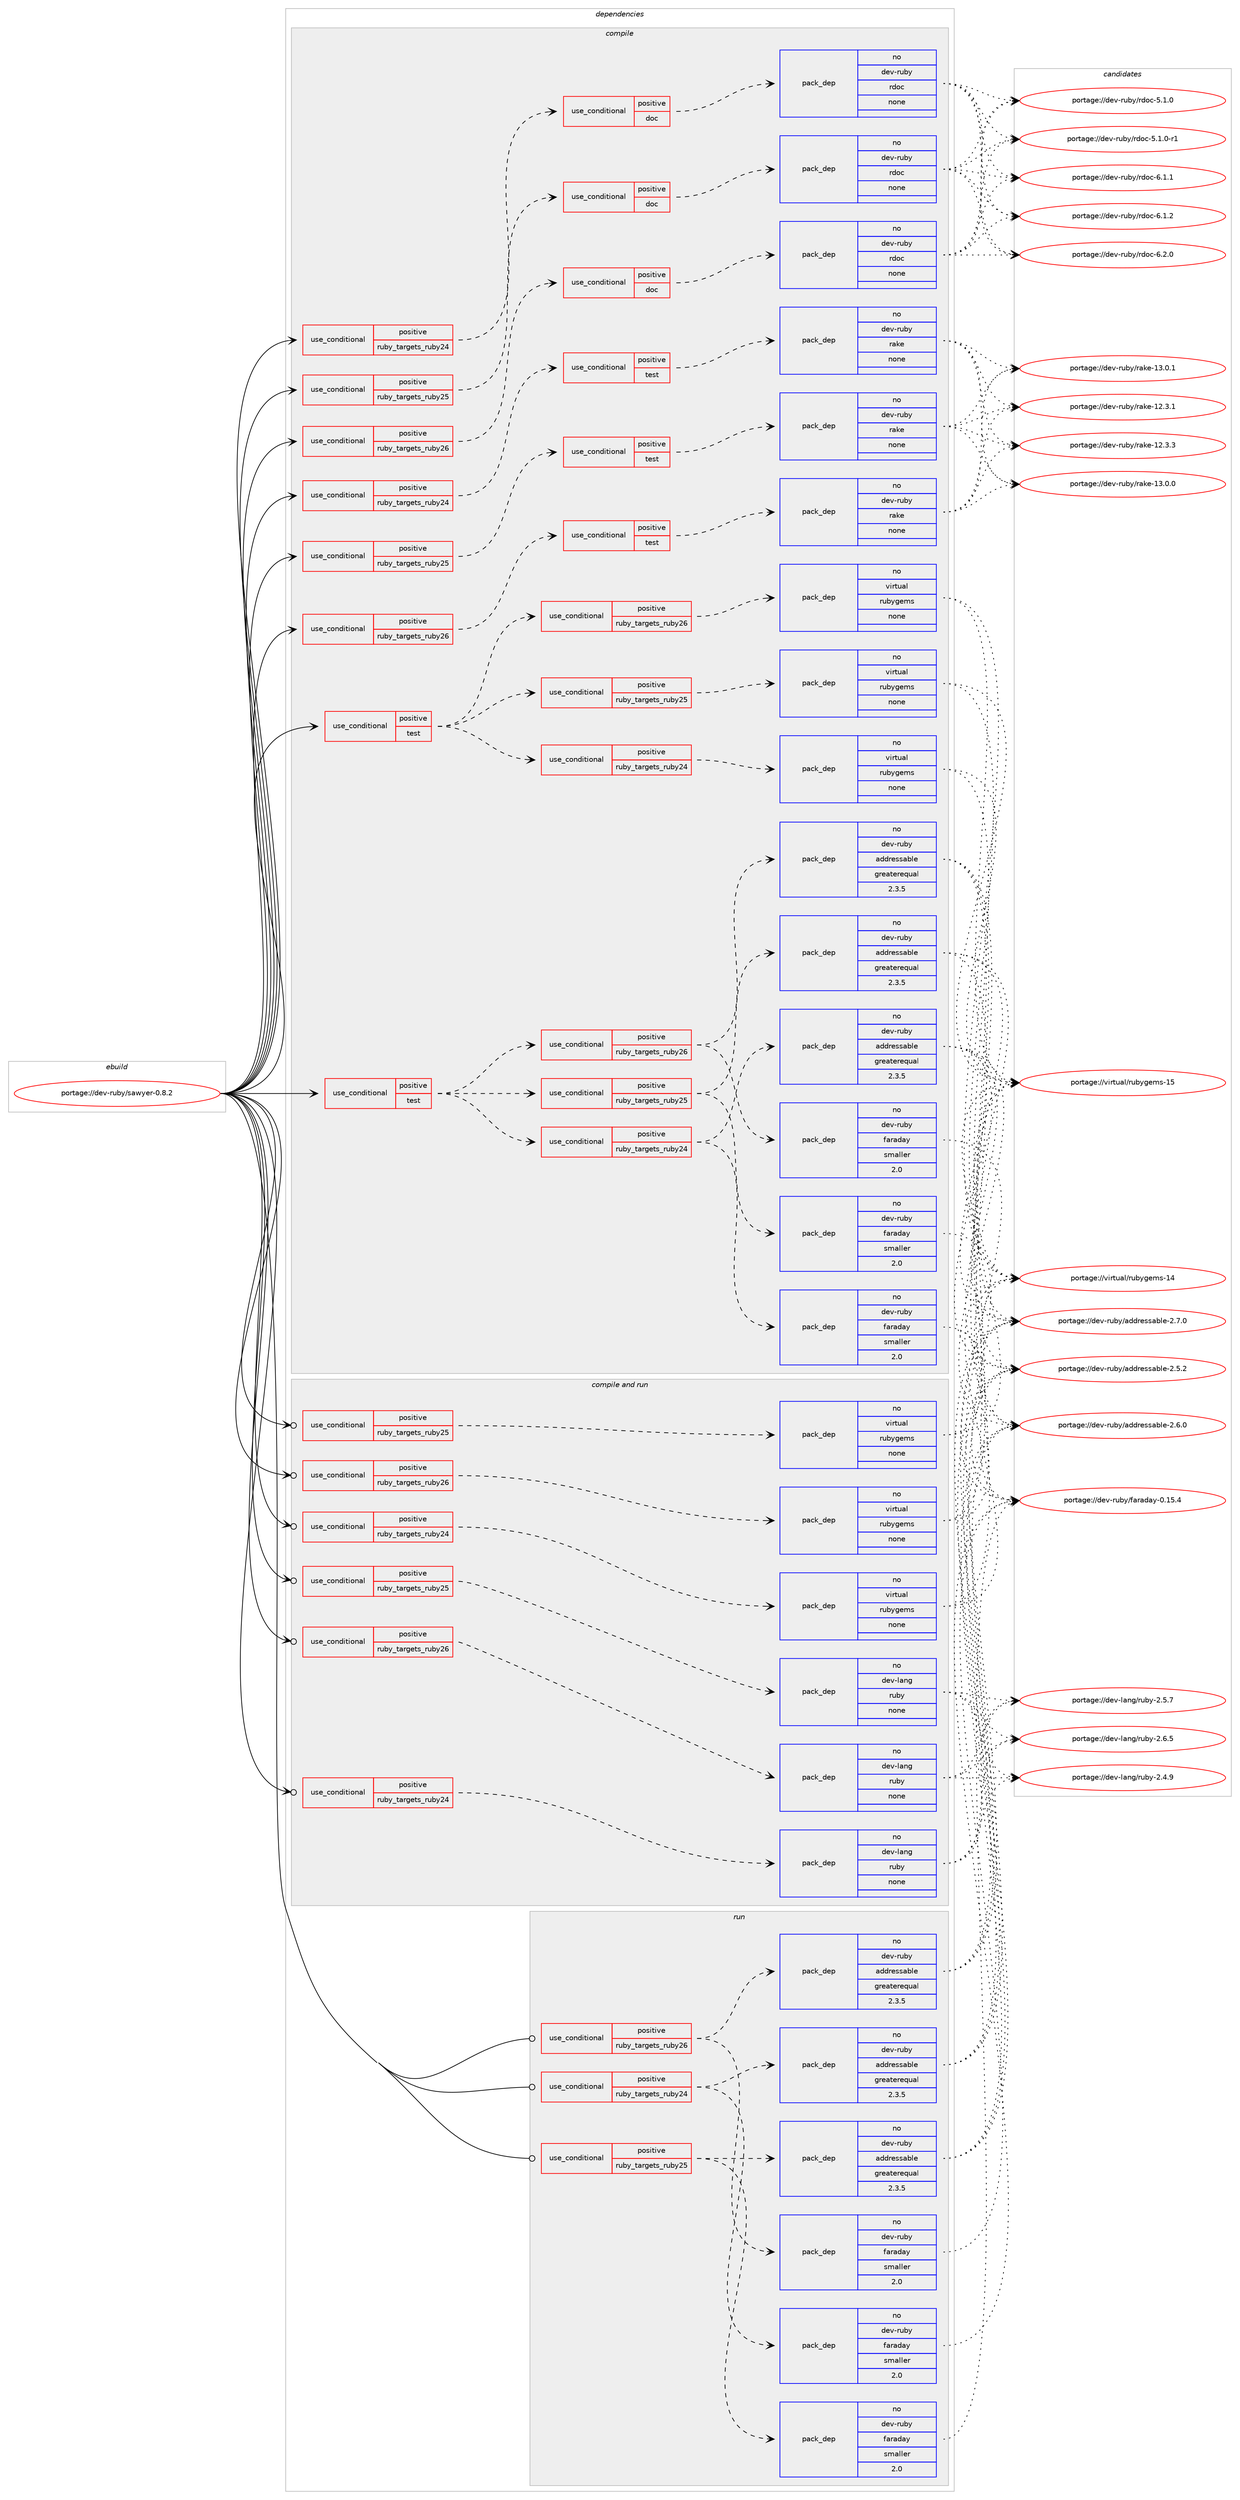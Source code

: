 digraph prolog {

# *************
# Graph options
# *************

newrank=true;
concentrate=true;
compound=true;
graph [rankdir=LR,fontname=Helvetica,fontsize=10,ranksep=1.5];#, ranksep=2.5, nodesep=0.2];
edge  [arrowhead=vee];
node  [fontname=Helvetica,fontsize=10];

# **********
# The ebuild
# **********

subgraph cluster_leftcol {
color=gray;
rank=same;
label=<<i>ebuild</i>>;
id [label="portage://dev-ruby/sawyer-0.8.2", color=red, width=4, href="../dev-ruby/sawyer-0.8.2.svg"];
}

# ****************
# The dependencies
# ****************

subgraph cluster_midcol {
color=gray;
label=<<i>dependencies</i>>;
subgraph cluster_compile {
fillcolor="#eeeeee";
style=filled;
label=<<i>compile</i>>;
subgraph cond65822 {
dependency248694 [label=<<TABLE BORDER="0" CELLBORDER="1" CELLSPACING="0" CELLPADDING="4"><TR><TD ROWSPAN="3" CELLPADDING="10">use_conditional</TD></TR><TR><TD>positive</TD></TR><TR><TD>ruby_targets_ruby24</TD></TR></TABLE>>, shape=none, color=red];
subgraph cond65823 {
dependency248695 [label=<<TABLE BORDER="0" CELLBORDER="1" CELLSPACING="0" CELLPADDING="4"><TR><TD ROWSPAN="3" CELLPADDING="10">use_conditional</TD></TR><TR><TD>positive</TD></TR><TR><TD>doc</TD></TR></TABLE>>, shape=none, color=red];
subgraph pack179327 {
dependency248696 [label=<<TABLE BORDER="0" CELLBORDER="1" CELLSPACING="0" CELLPADDING="4" WIDTH="220"><TR><TD ROWSPAN="6" CELLPADDING="30">pack_dep</TD></TR><TR><TD WIDTH="110">no</TD></TR><TR><TD>dev-ruby</TD></TR><TR><TD>rdoc</TD></TR><TR><TD>none</TD></TR><TR><TD></TD></TR></TABLE>>, shape=none, color=blue];
}
dependency248695:e -> dependency248696:w [weight=20,style="dashed",arrowhead="vee"];
}
dependency248694:e -> dependency248695:w [weight=20,style="dashed",arrowhead="vee"];
}
id:e -> dependency248694:w [weight=20,style="solid",arrowhead="vee"];
subgraph cond65824 {
dependency248697 [label=<<TABLE BORDER="0" CELLBORDER="1" CELLSPACING="0" CELLPADDING="4"><TR><TD ROWSPAN="3" CELLPADDING="10">use_conditional</TD></TR><TR><TD>positive</TD></TR><TR><TD>ruby_targets_ruby24</TD></TR></TABLE>>, shape=none, color=red];
subgraph cond65825 {
dependency248698 [label=<<TABLE BORDER="0" CELLBORDER="1" CELLSPACING="0" CELLPADDING="4"><TR><TD ROWSPAN="3" CELLPADDING="10">use_conditional</TD></TR><TR><TD>positive</TD></TR><TR><TD>test</TD></TR></TABLE>>, shape=none, color=red];
subgraph pack179328 {
dependency248699 [label=<<TABLE BORDER="0" CELLBORDER="1" CELLSPACING="0" CELLPADDING="4" WIDTH="220"><TR><TD ROWSPAN="6" CELLPADDING="30">pack_dep</TD></TR><TR><TD WIDTH="110">no</TD></TR><TR><TD>dev-ruby</TD></TR><TR><TD>rake</TD></TR><TR><TD>none</TD></TR><TR><TD></TD></TR></TABLE>>, shape=none, color=blue];
}
dependency248698:e -> dependency248699:w [weight=20,style="dashed",arrowhead="vee"];
}
dependency248697:e -> dependency248698:w [weight=20,style="dashed",arrowhead="vee"];
}
id:e -> dependency248697:w [weight=20,style="solid",arrowhead="vee"];
subgraph cond65826 {
dependency248700 [label=<<TABLE BORDER="0" CELLBORDER="1" CELLSPACING="0" CELLPADDING="4"><TR><TD ROWSPAN="3" CELLPADDING="10">use_conditional</TD></TR><TR><TD>positive</TD></TR><TR><TD>ruby_targets_ruby25</TD></TR></TABLE>>, shape=none, color=red];
subgraph cond65827 {
dependency248701 [label=<<TABLE BORDER="0" CELLBORDER="1" CELLSPACING="0" CELLPADDING="4"><TR><TD ROWSPAN="3" CELLPADDING="10">use_conditional</TD></TR><TR><TD>positive</TD></TR><TR><TD>doc</TD></TR></TABLE>>, shape=none, color=red];
subgraph pack179329 {
dependency248702 [label=<<TABLE BORDER="0" CELLBORDER="1" CELLSPACING="0" CELLPADDING="4" WIDTH="220"><TR><TD ROWSPAN="6" CELLPADDING="30">pack_dep</TD></TR><TR><TD WIDTH="110">no</TD></TR><TR><TD>dev-ruby</TD></TR><TR><TD>rdoc</TD></TR><TR><TD>none</TD></TR><TR><TD></TD></TR></TABLE>>, shape=none, color=blue];
}
dependency248701:e -> dependency248702:w [weight=20,style="dashed",arrowhead="vee"];
}
dependency248700:e -> dependency248701:w [weight=20,style="dashed",arrowhead="vee"];
}
id:e -> dependency248700:w [weight=20,style="solid",arrowhead="vee"];
subgraph cond65828 {
dependency248703 [label=<<TABLE BORDER="0" CELLBORDER="1" CELLSPACING="0" CELLPADDING="4"><TR><TD ROWSPAN="3" CELLPADDING="10">use_conditional</TD></TR><TR><TD>positive</TD></TR><TR><TD>ruby_targets_ruby25</TD></TR></TABLE>>, shape=none, color=red];
subgraph cond65829 {
dependency248704 [label=<<TABLE BORDER="0" CELLBORDER="1" CELLSPACING="0" CELLPADDING="4"><TR><TD ROWSPAN="3" CELLPADDING="10">use_conditional</TD></TR><TR><TD>positive</TD></TR><TR><TD>test</TD></TR></TABLE>>, shape=none, color=red];
subgraph pack179330 {
dependency248705 [label=<<TABLE BORDER="0" CELLBORDER="1" CELLSPACING="0" CELLPADDING="4" WIDTH="220"><TR><TD ROWSPAN="6" CELLPADDING="30">pack_dep</TD></TR><TR><TD WIDTH="110">no</TD></TR><TR><TD>dev-ruby</TD></TR><TR><TD>rake</TD></TR><TR><TD>none</TD></TR><TR><TD></TD></TR></TABLE>>, shape=none, color=blue];
}
dependency248704:e -> dependency248705:w [weight=20,style="dashed",arrowhead="vee"];
}
dependency248703:e -> dependency248704:w [weight=20,style="dashed",arrowhead="vee"];
}
id:e -> dependency248703:w [weight=20,style="solid",arrowhead="vee"];
subgraph cond65830 {
dependency248706 [label=<<TABLE BORDER="0" CELLBORDER="1" CELLSPACING="0" CELLPADDING="4"><TR><TD ROWSPAN="3" CELLPADDING="10">use_conditional</TD></TR><TR><TD>positive</TD></TR><TR><TD>ruby_targets_ruby26</TD></TR></TABLE>>, shape=none, color=red];
subgraph cond65831 {
dependency248707 [label=<<TABLE BORDER="0" CELLBORDER="1" CELLSPACING="0" CELLPADDING="4"><TR><TD ROWSPAN="3" CELLPADDING="10">use_conditional</TD></TR><TR><TD>positive</TD></TR><TR><TD>doc</TD></TR></TABLE>>, shape=none, color=red];
subgraph pack179331 {
dependency248708 [label=<<TABLE BORDER="0" CELLBORDER="1" CELLSPACING="0" CELLPADDING="4" WIDTH="220"><TR><TD ROWSPAN="6" CELLPADDING="30">pack_dep</TD></TR><TR><TD WIDTH="110">no</TD></TR><TR><TD>dev-ruby</TD></TR><TR><TD>rdoc</TD></TR><TR><TD>none</TD></TR><TR><TD></TD></TR></TABLE>>, shape=none, color=blue];
}
dependency248707:e -> dependency248708:w [weight=20,style="dashed",arrowhead="vee"];
}
dependency248706:e -> dependency248707:w [weight=20,style="dashed",arrowhead="vee"];
}
id:e -> dependency248706:w [weight=20,style="solid",arrowhead="vee"];
subgraph cond65832 {
dependency248709 [label=<<TABLE BORDER="0" CELLBORDER="1" CELLSPACING="0" CELLPADDING="4"><TR><TD ROWSPAN="3" CELLPADDING="10">use_conditional</TD></TR><TR><TD>positive</TD></TR><TR><TD>ruby_targets_ruby26</TD></TR></TABLE>>, shape=none, color=red];
subgraph cond65833 {
dependency248710 [label=<<TABLE BORDER="0" CELLBORDER="1" CELLSPACING="0" CELLPADDING="4"><TR><TD ROWSPAN="3" CELLPADDING="10">use_conditional</TD></TR><TR><TD>positive</TD></TR><TR><TD>test</TD></TR></TABLE>>, shape=none, color=red];
subgraph pack179332 {
dependency248711 [label=<<TABLE BORDER="0" CELLBORDER="1" CELLSPACING="0" CELLPADDING="4" WIDTH="220"><TR><TD ROWSPAN="6" CELLPADDING="30">pack_dep</TD></TR><TR><TD WIDTH="110">no</TD></TR><TR><TD>dev-ruby</TD></TR><TR><TD>rake</TD></TR><TR><TD>none</TD></TR><TR><TD></TD></TR></TABLE>>, shape=none, color=blue];
}
dependency248710:e -> dependency248711:w [weight=20,style="dashed",arrowhead="vee"];
}
dependency248709:e -> dependency248710:w [weight=20,style="dashed",arrowhead="vee"];
}
id:e -> dependency248709:w [weight=20,style="solid",arrowhead="vee"];
subgraph cond65834 {
dependency248712 [label=<<TABLE BORDER="0" CELLBORDER="1" CELLSPACING="0" CELLPADDING="4"><TR><TD ROWSPAN="3" CELLPADDING="10">use_conditional</TD></TR><TR><TD>positive</TD></TR><TR><TD>test</TD></TR></TABLE>>, shape=none, color=red];
subgraph cond65835 {
dependency248713 [label=<<TABLE BORDER="0" CELLBORDER="1" CELLSPACING="0" CELLPADDING="4"><TR><TD ROWSPAN="3" CELLPADDING="10">use_conditional</TD></TR><TR><TD>positive</TD></TR><TR><TD>ruby_targets_ruby24</TD></TR></TABLE>>, shape=none, color=red];
subgraph pack179333 {
dependency248714 [label=<<TABLE BORDER="0" CELLBORDER="1" CELLSPACING="0" CELLPADDING="4" WIDTH="220"><TR><TD ROWSPAN="6" CELLPADDING="30">pack_dep</TD></TR><TR><TD WIDTH="110">no</TD></TR><TR><TD>dev-ruby</TD></TR><TR><TD>faraday</TD></TR><TR><TD>smaller</TD></TR><TR><TD>2.0</TD></TR></TABLE>>, shape=none, color=blue];
}
dependency248713:e -> dependency248714:w [weight=20,style="dashed",arrowhead="vee"];
subgraph pack179334 {
dependency248715 [label=<<TABLE BORDER="0" CELLBORDER="1" CELLSPACING="0" CELLPADDING="4" WIDTH="220"><TR><TD ROWSPAN="6" CELLPADDING="30">pack_dep</TD></TR><TR><TD WIDTH="110">no</TD></TR><TR><TD>dev-ruby</TD></TR><TR><TD>addressable</TD></TR><TR><TD>greaterequal</TD></TR><TR><TD>2.3.5</TD></TR></TABLE>>, shape=none, color=blue];
}
dependency248713:e -> dependency248715:w [weight=20,style="dashed",arrowhead="vee"];
}
dependency248712:e -> dependency248713:w [weight=20,style="dashed",arrowhead="vee"];
subgraph cond65836 {
dependency248716 [label=<<TABLE BORDER="0" CELLBORDER="1" CELLSPACING="0" CELLPADDING="4"><TR><TD ROWSPAN="3" CELLPADDING="10">use_conditional</TD></TR><TR><TD>positive</TD></TR><TR><TD>ruby_targets_ruby25</TD></TR></TABLE>>, shape=none, color=red];
subgraph pack179335 {
dependency248717 [label=<<TABLE BORDER="0" CELLBORDER="1" CELLSPACING="0" CELLPADDING="4" WIDTH="220"><TR><TD ROWSPAN="6" CELLPADDING="30">pack_dep</TD></TR><TR><TD WIDTH="110">no</TD></TR><TR><TD>dev-ruby</TD></TR><TR><TD>faraday</TD></TR><TR><TD>smaller</TD></TR><TR><TD>2.0</TD></TR></TABLE>>, shape=none, color=blue];
}
dependency248716:e -> dependency248717:w [weight=20,style="dashed",arrowhead="vee"];
subgraph pack179336 {
dependency248718 [label=<<TABLE BORDER="0" CELLBORDER="1" CELLSPACING="0" CELLPADDING="4" WIDTH="220"><TR><TD ROWSPAN="6" CELLPADDING="30">pack_dep</TD></TR><TR><TD WIDTH="110">no</TD></TR><TR><TD>dev-ruby</TD></TR><TR><TD>addressable</TD></TR><TR><TD>greaterequal</TD></TR><TR><TD>2.3.5</TD></TR></TABLE>>, shape=none, color=blue];
}
dependency248716:e -> dependency248718:w [weight=20,style="dashed",arrowhead="vee"];
}
dependency248712:e -> dependency248716:w [weight=20,style="dashed",arrowhead="vee"];
subgraph cond65837 {
dependency248719 [label=<<TABLE BORDER="0" CELLBORDER="1" CELLSPACING="0" CELLPADDING="4"><TR><TD ROWSPAN="3" CELLPADDING="10">use_conditional</TD></TR><TR><TD>positive</TD></TR><TR><TD>ruby_targets_ruby26</TD></TR></TABLE>>, shape=none, color=red];
subgraph pack179337 {
dependency248720 [label=<<TABLE BORDER="0" CELLBORDER="1" CELLSPACING="0" CELLPADDING="4" WIDTH="220"><TR><TD ROWSPAN="6" CELLPADDING="30">pack_dep</TD></TR><TR><TD WIDTH="110">no</TD></TR><TR><TD>dev-ruby</TD></TR><TR><TD>faraday</TD></TR><TR><TD>smaller</TD></TR><TR><TD>2.0</TD></TR></TABLE>>, shape=none, color=blue];
}
dependency248719:e -> dependency248720:w [weight=20,style="dashed",arrowhead="vee"];
subgraph pack179338 {
dependency248721 [label=<<TABLE BORDER="0" CELLBORDER="1" CELLSPACING="0" CELLPADDING="4" WIDTH="220"><TR><TD ROWSPAN="6" CELLPADDING="30">pack_dep</TD></TR><TR><TD WIDTH="110">no</TD></TR><TR><TD>dev-ruby</TD></TR><TR><TD>addressable</TD></TR><TR><TD>greaterequal</TD></TR><TR><TD>2.3.5</TD></TR></TABLE>>, shape=none, color=blue];
}
dependency248719:e -> dependency248721:w [weight=20,style="dashed",arrowhead="vee"];
}
dependency248712:e -> dependency248719:w [weight=20,style="dashed",arrowhead="vee"];
}
id:e -> dependency248712:w [weight=20,style="solid",arrowhead="vee"];
subgraph cond65838 {
dependency248722 [label=<<TABLE BORDER="0" CELLBORDER="1" CELLSPACING="0" CELLPADDING="4"><TR><TD ROWSPAN="3" CELLPADDING="10">use_conditional</TD></TR><TR><TD>positive</TD></TR><TR><TD>test</TD></TR></TABLE>>, shape=none, color=red];
subgraph cond65839 {
dependency248723 [label=<<TABLE BORDER="0" CELLBORDER="1" CELLSPACING="0" CELLPADDING="4"><TR><TD ROWSPAN="3" CELLPADDING="10">use_conditional</TD></TR><TR><TD>positive</TD></TR><TR><TD>ruby_targets_ruby24</TD></TR></TABLE>>, shape=none, color=red];
subgraph pack179339 {
dependency248724 [label=<<TABLE BORDER="0" CELLBORDER="1" CELLSPACING="0" CELLPADDING="4" WIDTH="220"><TR><TD ROWSPAN="6" CELLPADDING="30">pack_dep</TD></TR><TR><TD WIDTH="110">no</TD></TR><TR><TD>virtual</TD></TR><TR><TD>rubygems</TD></TR><TR><TD>none</TD></TR><TR><TD></TD></TR></TABLE>>, shape=none, color=blue];
}
dependency248723:e -> dependency248724:w [weight=20,style="dashed",arrowhead="vee"];
}
dependency248722:e -> dependency248723:w [weight=20,style="dashed",arrowhead="vee"];
subgraph cond65840 {
dependency248725 [label=<<TABLE BORDER="0" CELLBORDER="1" CELLSPACING="0" CELLPADDING="4"><TR><TD ROWSPAN="3" CELLPADDING="10">use_conditional</TD></TR><TR><TD>positive</TD></TR><TR><TD>ruby_targets_ruby25</TD></TR></TABLE>>, shape=none, color=red];
subgraph pack179340 {
dependency248726 [label=<<TABLE BORDER="0" CELLBORDER="1" CELLSPACING="0" CELLPADDING="4" WIDTH="220"><TR><TD ROWSPAN="6" CELLPADDING="30">pack_dep</TD></TR><TR><TD WIDTH="110">no</TD></TR><TR><TD>virtual</TD></TR><TR><TD>rubygems</TD></TR><TR><TD>none</TD></TR><TR><TD></TD></TR></TABLE>>, shape=none, color=blue];
}
dependency248725:e -> dependency248726:w [weight=20,style="dashed",arrowhead="vee"];
}
dependency248722:e -> dependency248725:w [weight=20,style="dashed",arrowhead="vee"];
subgraph cond65841 {
dependency248727 [label=<<TABLE BORDER="0" CELLBORDER="1" CELLSPACING="0" CELLPADDING="4"><TR><TD ROWSPAN="3" CELLPADDING="10">use_conditional</TD></TR><TR><TD>positive</TD></TR><TR><TD>ruby_targets_ruby26</TD></TR></TABLE>>, shape=none, color=red];
subgraph pack179341 {
dependency248728 [label=<<TABLE BORDER="0" CELLBORDER="1" CELLSPACING="0" CELLPADDING="4" WIDTH="220"><TR><TD ROWSPAN="6" CELLPADDING="30">pack_dep</TD></TR><TR><TD WIDTH="110">no</TD></TR><TR><TD>virtual</TD></TR><TR><TD>rubygems</TD></TR><TR><TD>none</TD></TR><TR><TD></TD></TR></TABLE>>, shape=none, color=blue];
}
dependency248727:e -> dependency248728:w [weight=20,style="dashed",arrowhead="vee"];
}
dependency248722:e -> dependency248727:w [weight=20,style="dashed",arrowhead="vee"];
}
id:e -> dependency248722:w [weight=20,style="solid",arrowhead="vee"];
}
subgraph cluster_compileandrun {
fillcolor="#eeeeee";
style=filled;
label=<<i>compile and run</i>>;
subgraph cond65842 {
dependency248729 [label=<<TABLE BORDER="0" CELLBORDER="1" CELLSPACING="0" CELLPADDING="4"><TR><TD ROWSPAN="3" CELLPADDING="10">use_conditional</TD></TR><TR><TD>positive</TD></TR><TR><TD>ruby_targets_ruby24</TD></TR></TABLE>>, shape=none, color=red];
subgraph pack179342 {
dependency248730 [label=<<TABLE BORDER="0" CELLBORDER="1" CELLSPACING="0" CELLPADDING="4" WIDTH="220"><TR><TD ROWSPAN="6" CELLPADDING="30">pack_dep</TD></TR><TR><TD WIDTH="110">no</TD></TR><TR><TD>dev-lang</TD></TR><TR><TD>ruby</TD></TR><TR><TD>none</TD></TR><TR><TD></TD></TR></TABLE>>, shape=none, color=blue];
}
dependency248729:e -> dependency248730:w [weight=20,style="dashed",arrowhead="vee"];
}
id:e -> dependency248729:w [weight=20,style="solid",arrowhead="odotvee"];
subgraph cond65843 {
dependency248731 [label=<<TABLE BORDER="0" CELLBORDER="1" CELLSPACING="0" CELLPADDING="4"><TR><TD ROWSPAN="3" CELLPADDING="10">use_conditional</TD></TR><TR><TD>positive</TD></TR><TR><TD>ruby_targets_ruby24</TD></TR></TABLE>>, shape=none, color=red];
subgraph pack179343 {
dependency248732 [label=<<TABLE BORDER="0" CELLBORDER="1" CELLSPACING="0" CELLPADDING="4" WIDTH="220"><TR><TD ROWSPAN="6" CELLPADDING="30">pack_dep</TD></TR><TR><TD WIDTH="110">no</TD></TR><TR><TD>virtual</TD></TR><TR><TD>rubygems</TD></TR><TR><TD>none</TD></TR><TR><TD></TD></TR></TABLE>>, shape=none, color=blue];
}
dependency248731:e -> dependency248732:w [weight=20,style="dashed",arrowhead="vee"];
}
id:e -> dependency248731:w [weight=20,style="solid",arrowhead="odotvee"];
subgraph cond65844 {
dependency248733 [label=<<TABLE BORDER="0" CELLBORDER="1" CELLSPACING="0" CELLPADDING="4"><TR><TD ROWSPAN="3" CELLPADDING="10">use_conditional</TD></TR><TR><TD>positive</TD></TR><TR><TD>ruby_targets_ruby25</TD></TR></TABLE>>, shape=none, color=red];
subgraph pack179344 {
dependency248734 [label=<<TABLE BORDER="0" CELLBORDER="1" CELLSPACING="0" CELLPADDING="4" WIDTH="220"><TR><TD ROWSPAN="6" CELLPADDING="30">pack_dep</TD></TR><TR><TD WIDTH="110">no</TD></TR><TR><TD>dev-lang</TD></TR><TR><TD>ruby</TD></TR><TR><TD>none</TD></TR><TR><TD></TD></TR></TABLE>>, shape=none, color=blue];
}
dependency248733:e -> dependency248734:w [weight=20,style="dashed",arrowhead="vee"];
}
id:e -> dependency248733:w [weight=20,style="solid",arrowhead="odotvee"];
subgraph cond65845 {
dependency248735 [label=<<TABLE BORDER="0" CELLBORDER="1" CELLSPACING="0" CELLPADDING="4"><TR><TD ROWSPAN="3" CELLPADDING="10">use_conditional</TD></TR><TR><TD>positive</TD></TR><TR><TD>ruby_targets_ruby25</TD></TR></TABLE>>, shape=none, color=red];
subgraph pack179345 {
dependency248736 [label=<<TABLE BORDER="0" CELLBORDER="1" CELLSPACING="0" CELLPADDING="4" WIDTH="220"><TR><TD ROWSPAN="6" CELLPADDING="30">pack_dep</TD></TR><TR><TD WIDTH="110">no</TD></TR><TR><TD>virtual</TD></TR><TR><TD>rubygems</TD></TR><TR><TD>none</TD></TR><TR><TD></TD></TR></TABLE>>, shape=none, color=blue];
}
dependency248735:e -> dependency248736:w [weight=20,style="dashed",arrowhead="vee"];
}
id:e -> dependency248735:w [weight=20,style="solid",arrowhead="odotvee"];
subgraph cond65846 {
dependency248737 [label=<<TABLE BORDER="0" CELLBORDER="1" CELLSPACING="0" CELLPADDING="4"><TR><TD ROWSPAN="3" CELLPADDING="10">use_conditional</TD></TR><TR><TD>positive</TD></TR><TR><TD>ruby_targets_ruby26</TD></TR></TABLE>>, shape=none, color=red];
subgraph pack179346 {
dependency248738 [label=<<TABLE BORDER="0" CELLBORDER="1" CELLSPACING="0" CELLPADDING="4" WIDTH="220"><TR><TD ROWSPAN="6" CELLPADDING="30">pack_dep</TD></TR><TR><TD WIDTH="110">no</TD></TR><TR><TD>dev-lang</TD></TR><TR><TD>ruby</TD></TR><TR><TD>none</TD></TR><TR><TD></TD></TR></TABLE>>, shape=none, color=blue];
}
dependency248737:e -> dependency248738:w [weight=20,style="dashed",arrowhead="vee"];
}
id:e -> dependency248737:w [weight=20,style="solid",arrowhead="odotvee"];
subgraph cond65847 {
dependency248739 [label=<<TABLE BORDER="0" CELLBORDER="1" CELLSPACING="0" CELLPADDING="4"><TR><TD ROWSPAN="3" CELLPADDING="10">use_conditional</TD></TR><TR><TD>positive</TD></TR><TR><TD>ruby_targets_ruby26</TD></TR></TABLE>>, shape=none, color=red];
subgraph pack179347 {
dependency248740 [label=<<TABLE BORDER="0" CELLBORDER="1" CELLSPACING="0" CELLPADDING="4" WIDTH="220"><TR><TD ROWSPAN="6" CELLPADDING="30">pack_dep</TD></TR><TR><TD WIDTH="110">no</TD></TR><TR><TD>virtual</TD></TR><TR><TD>rubygems</TD></TR><TR><TD>none</TD></TR><TR><TD></TD></TR></TABLE>>, shape=none, color=blue];
}
dependency248739:e -> dependency248740:w [weight=20,style="dashed",arrowhead="vee"];
}
id:e -> dependency248739:w [weight=20,style="solid",arrowhead="odotvee"];
}
subgraph cluster_run {
fillcolor="#eeeeee";
style=filled;
label=<<i>run</i>>;
subgraph cond65848 {
dependency248741 [label=<<TABLE BORDER="0" CELLBORDER="1" CELLSPACING="0" CELLPADDING="4"><TR><TD ROWSPAN="3" CELLPADDING="10">use_conditional</TD></TR><TR><TD>positive</TD></TR><TR><TD>ruby_targets_ruby24</TD></TR></TABLE>>, shape=none, color=red];
subgraph pack179348 {
dependency248742 [label=<<TABLE BORDER="0" CELLBORDER="1" CELLSPACING="0" CELLPADDING="4" WIDTH="220"><TR><TD ROWSPAN="6" CELLPADDING="30">pack_dep</TD></TR><TR><TD WIDTH="110">no</TD></TR><TR><TD>dev-ruby</TD></TR><TR><TD>faraday</TD></TR><TR><TD>smaller</TD></TR><TR><TD>2.0</TD></TR></TABLE>>, shape=none, color=blue];
}
dependency248741:e -> dependency248742:w [weight=20,style="dashed",arrowhead="vee"];
subgraph pack179349 {
dependency248743 [label=<<TABLE BORDER="0" CELLBORDER="1" CELLSPACING="0" CELLPADDING="4" WIDTH="220"><TR><TD ROWSPAN="6" CELLPADDING="30">pack_dep</TD></TR><TR><TD WIDTH="110">no</TD></TR><TR><TD>dev-ruby</TD></TR><TR><TD>addressable</TD></TR><TR><TD>greaterequal</TD></TR><TR><TD>2.3.5</TD></TR></TABLE>>, shape=none, color=blue];
}
dependency248741:e -> dependency248743:w [weight=20,style="dashed",arrowhead="vee"];
}
id:e -> dependency248741:w [weight=20,style="solid",arrowhead="odot"];
subgraph cond65849 {
dependency248744 [label=<<TABLE BORDER="0" CELLBORDER="1" CELLSPACING="0" CELLPADDING="4"><TR><TD ROWSPAN="3" CELLPADDING="10">use_conditional</TD></TR><TR><TD>positive</TD></TR><TR><TD>ruby_targets_ruby25</TD></TR></TABLE>>, shape=none, color=red];
subgraph pack179350 {
dependency248745 [label=<<TABLE BORDER="0" CELLBORDER="1" CELLSPACING="0" CELLPADDING="4" WIDTH="220"><TR><TD ROWSPAN="6" CELLPADDING="30">pack_dep</TD></TR><TR><TD WIDTH="110">no</TD></TR><TR><TD>dev-ruby</TD></TR><TR><TD>faraday</TD></TR><TR><TD>smaller</TD></TR><TR><TD>2.0</TD></TR></TABLE>>, shape=none, color=blue];
}
dependency248744:e -> dependency248745:w [weight=20,style="dashed",arrowhead="vee"];
subgraph pack179351 {
dependency248746 [label=<<TABLE BORDER="0" CELLBORDER="1" CELLSPACING="0" CELLPADDING="4" WIDTH="220"><TR><TD ROWSPAN="6" CELLPADDING="30">pack_dep</TD></TR><TR><TD WIDTH="110">no</TD></TR><TR><TD>dev-ruby</TD></TR><TR><TD>addressable</TD></TR><TR><TD>greaterequal</TD></TR><TR><TD>2.3.5</TD></TR></TABLE>>, shape=none, color=blue];
}
dependency248744:e -> dependency248746:w [weight=20,style="dashed",arrowhead="vee"];
}
id:e -> dependency248744:w [weight=20,style="solid",arrowhead="odot"];
subgraph cond65850 {
dependency248747 [label=<<TABLE BORDER="0" CELLBORDER="1" CELLSPACING="0" CELLPADDING="4"><TR><TD ROWSPAN="3" CELLPADDING="10">use_conditional</TD></TR><TR><TD>positive</TD></TR><TR><TD>ruby_targets_ruby26</TD></TR></TABLE>>, shape=none, color=red];
subgraph pack179352 {
dependency248748 [label=<<TABLE BORDER="0" CELLBORDER="1" CELLSPACING="0" CELLPADDING="4" WIDTH="220"><TR><TD ROWSPAN="6" CELLPADDING="30">pack_dep</TD></TR><TR><TD WIDTH="110">no</TD></TR><TR><TD>dev-ruby</TD></TR><TR><TD>faraday</TD></TR><TR><TD>smaller</TD></TR><TR><TD>2.0</TD></TR></TABLE>>, shape=none, color=blue];
}
dependency248747:e -> dependency248748:w [weight=20,style="dashed",arrowhead="vee"];
subgraph pack179353 {
dependency248749 [label=<<TABLE BORDER="0" CELLBORDER="1" CELLSPACING="0" CELLPADDING="4" WIDTH="220"><TR><TD ROWSPAN="6" CELLPADDING="30">pack_dep</TD></TR><TR><TD WIDTH="110">no</TD></TR><TR><TD>dev-ruby</TD></TR><TR><TD>addressable</TD></TR><TR><TD>greaterequal</TD></TR><TR><TD>2.3.5</TD></TR></TABLE>>, shape=none, color=blue];
}
dependency248747:e -> dependency248749:w [weight=20,style="dashed",arrowhead="vee"];
}
id:e -> dependency248747:w [weight=20,style="solid",arrowhead="odot"];
}
}

# **************
# The candidates
# **************

subgraph cluster_choices {
rank=same;
color=gray;
label=<<i>candidates</i>>;

subgraph choice179327 {
color=black;
nodesep=1;
choiceportage10010111845114117981214711410011199455346494648 [label="portage://dev-ruby/rdoc-5.1.0", color=red, width=4,href="../dev-ruby/rdoc-5.1.0.svg"];
choiceportage100101118451141179812147114100111994553464946484511449 [label="portage://dev-ruby/rdoc-5.1.0-r1", color=red, width=4,href="../dev-ruby/rdoc-5.1.0-r1.svg"];
choiceportage10010111845114117981214711410011199455446494649 [label="portage://dev-ruby/rdoc-6.1.1", color=red, width=4,href="../dev-ruby/rdoc-6.1.1.svg"];
choiceportage10010111845114117981214711410011199455446494650 [label="portage://dev-ruby/rdoc-6.1.2", color=red, width=4,href="../dev-ruby/rdoc-6.1.2.svg"];
choiceportage10010111845114117981214711410011199455446504648 [label="portage://dev-ruby/rdoc-6.2.0", color=red, width=4,href="../dev-ruby/rdoc-6.2.0.svg"];
dependency248696:e -> choiceportage10010111845114117981214711410011199455346494648:w [style=dotted,weight="100"];
dependency248696:e -> choiceportage100101118451141179812147114100111994553464946484511449:w [style=dotted,weight="100"];
dependency248696:e -> choiceportage10010111845114117981214711410011199455446494649:w [style=dotted,weight="100"];
dependency248696:e -> choiceportage10010111845114117981214711410011199455446494650:w [style=dotted,weight="100"];
dependency248696:e -> choiceportage10010111845114117981214711410011199455446504648:w [style=dotted,weight="100"];
}
subgraph choice179328 {
color=black;
nodesep=1;
choiceportage1001011184511411798121471149710710145495046514649 [label="portage://dev-ruby/rake-12.3.1", color=red, width=4,href="../dev-ruby/rake-12.3.1.svg"];
choiceportage1001011184511411798121471149710710145495046514651 [label="portage://dev-ruby/rake-12.3.3", color=red, width=4,href="../dev-ruby/rake-12.3.3.svg"];
choiceportage1001011184511411798121471149710710145495146484648 [label="portage://dev-ruby/rake-13.0.0", color=red, width=4,href="../dev-ruby/rake-13.0.0.svg"];
choiceportage1001011184511411798121471149710710145495146484649 [label="portage://dev-ruby/rake-13.0.1", color=red, width=4,href="../dev-ruby/rake-13.0.1.svg"];
dependency248699:e -> choiceportage1001011184511411798121471149710710145495046514649:w [style=dotted,weight="100"];
dependency248699:e -> choiceportage1001011184511411798121471149710710145495046514651:w [style=dotted,weight="100"];
dependency248699:e -> choiceportage1001011184511411798121471149710710145495146484648:w [style=dotted,weight="100"];
dependency248699:e -> choiceportage1001011184511411798121471149710710145495146484649:w [style=dotted,weight="100"];
}
subgraph choice179329 {
color=black;
nodesep=1;
choiceportage10010111845114117981214711410011199455346494648 [label="portage://dev-ruby/rdoc-5.1.0", color=red, width=4,href="../dev-ruby/rdoc-5.1.0.svg"];
choiceportage100101118451141179812147114100111994553464946484511449 [label="portage://dev-ruby/rdoc-5.1.0-r1", color=red, width=4,href="../dev-ruby/rdoc-5.1.0-r1.svg"];
choiceportage10010111845114117981214711410011199455446494649 [label="portage://dev-ruby/rdoc-6.1.1", color=red, width=4,href="../dev-ruby/rdoc-6.1.1.svg"];
choiceportage10010111845114117981214711410011199455446494650 [label="portage://dev-ruby/rdoc-6.1.2", color=red, width=4,href="../dev-ruby/rdoc-6.1.2.svg"];
choiceportage10010111845114117981214711410011199455446504648 [label="portage://dev-ruby/rdoc-6.2.0", color=red, width=4,href="../dev-ruby/rdoc-6.2.0.svg"];
dependency248702:e -> choiceportage10010111845114117981214711410011199455346494648:w [style=dotted,weight="100"];
dependency248702:e -> choiceportage100101118451141179812147114100111994553464946484511449:w [style=dotted,weight="100"];
dependency248702:e -> choiceportage10010111845114117981214711410011199455446494649:w [style=dotted,weight="100"];
dependency248702:e -> choiceportage10010111845114117981214711410011199455446494650:w [style=dotted,weight="100"];
dependency248702:e -> choiceportage10010111845114117981214711410011199455446504648:w [style=dotted,weight="100"];
}
subgraph choice179330 {
color=black;
nodesep=1;
choiceportage1001011184511411798121471149710710145495046514649 [label="portage://dev-ruby/rake-12.3.1", color=red, width=4,href="../dev-ruby/rake-12.3.1.svg"];
choiceportage1001011184511411798121471149710710145495046514651 [label="portage://dev-ruby/rake-12.3.3", color=red, width=4,href="../dev-ruby/rake-12.3.3.svg"];
choiceportage1001011184511411798121471149710710145495146484648 [label="portage://dev-ruby/rake-13.0.0", color=red, width=4,href="../dev-ruby/rake-13.0.0.svg"];
choiceportage1001011184511411798121471149710710145495146484649 [label="portage://dev-ruby/rake-13.0.1", color=red, width=4,href="../dev-ruby/rake-13.0.1.svg"];
dependency248705:e -> choiceportage1001011184511411798121471149710710145495046514649:w [style=dotted,weight="100"];
dependency248705:e -> choiceportage1001011184511411798121471149710710145495046514651:w [style=dotted,weight="100"];
dependency248705:e -> choiceportage1001011184511411798121471149710710145495146484648:w [style=dotted,weight="100"];
dependency248705:e -> choiceportage1001011184511411798121471149710710145495146484649:w [style=dotted,weight="100"];
}
subgraph choice179331 {
color=black;
nodesep=1;
choiceportage10010111845114117981214711410011199455346494648 [label="portage://dev-ruby/rdoc-5.1.0", color=red, width=4,href="../dev-ruby/rdoc-5.1.0.svg"];
choiceportage100101118451141179812147114100111994553464946484511449 [label="portage://dev-ruby/rdoc-5.1.0-r1", color=red, width=4,href="../dev-ruby/rdoc-5.1.0-r1.svg"];
choiceportage10010111845114117981214711410011199455446494649 [label="portage://dev-ruby/rdoc-6.1.1", color=red, width=4,href="../dev-ruby/rdoc-6.1.1.svg"];
choiceportage10010111845114117981214711410011199455446494650 [label="portage://dev-ruby/rdoc-6.1.2", color=red, width=4,href="../dev-ruby/rdoc-6.1.2.svg"];
choiceportage10010111845114117981214711410011199455446504648 [label="portage://dev-ruby/rdoc-6.2.0", color=red, width=4,href="../dev-ruby/rdoc-6.2.0.svg"];
dependency248708:e -> choiceportage10010111845114117981214711410011199455346494648:w [style=dotted,weight="100"];
dependency248708:e -> choiceportage100101118451141179812147114100111994553464946484511449:w [style=dotted,weight="100"];
dependency248708:e -> choiceportage10010111845114117981214711410011199455446494649:w [style=dotted,weight="100"];
dependency248708:e -> choiceportage10010111845114117981214711410011199455446494650:w [style=dotted,weight="100"];
dependency248708:e -> choiceportage10010111845114117981214711410011199455446504648:w [style=dotted,weight="100"];
}
subgraph choice179332 {
color=black;
nodesep=1;
choiceportage1001011184511411798121471149710710145495046514649 [label="portage://dev-ruby/rake-12.3.1", color=red, width=4,href="../dev-ruby/rake-12.3.1.svg"];
choiceportage1001011184511411798121471149710710145495046514651 [label="portage://dev-ruby/rake-12.3.3", color=red, width=4,href="../dev-ruby/rake-12.3.3.svg"];
choiceportage1001011184511411798121471149710710145495146484648 [label="portage://dev-ruby/rake-13.0.0", color=red, width=4,href="../dev-ruby/rake-13.0.0.svg"];
choiceportage1001011184511411798121471149710710145495146484649 [label="portage://dev-ruby/rake-13.0.1", color=red, width=4,href="../dev-ruby/rake-13.0.1.svg"];
dependency248711:e -> choiceportage1001011184511411798121471149710710145495046514649:w [style=dotted,weight="100"];
dependency248711:e -> choiceportage1001011184511411798121471149710710145495046514651:w [style=dotted,weight="100"];
dependency248711:e -> choiceportage1001011184511411798121471149710710145495146484648:w [style=dotted,weight="100"];
dependency248711:e -> choiceportage1001011184511411798121471149710710145495146484649:w [style=dotted,weight="100"];
}
subgraph choice179333 {
color=black;
nodesep=1;
choiceportage10010111845114117981214710297114971009712145484649534652 [label="portage://dev-ruby/faraday-0.15.4", color=red, width=4,href="../dev-ruby/faraday-0.15.4.svg"];
dependency248714:e -> choiceportage10010111845114117981214710297114971009712145484649534652:w [style=dotted,weight="100"];
}
subgraph choice179334 {
color=black;
nodesep=1;
choiceportage100101118451141179812147971001001141011151159798108101455046534650 [label="portage://dev-ruby/addressable-2.5.2", color=red, width=4,href="../dev-ruby/addressable-2.5.2.svg"];
choiceportage100101118451141179812147971001001141011151159798108101455046544648 [label="portage://dev-ruby/addressable-2.6.0", color=red, width=4,href="../dev-ruby/addressable-2.6.0.svg"];
choiceportage100101118451141179812147971001001141011151159798108101455046554648 [label="portage://dev-ruby/addressable-2.7.0", color=red, width=4,href="../dev-ruby/addressable-2.7.0.svg"];
dependency248715:e -> choiceportage100101118451141179812147971001001141011151159798108101455046534650:w [style=dotted,weight="100"];
dependency248715:e -> choiceportage100101118451141179812147971001001141011151159798108101455046544648:w [style=dotted,weight="100"];
dependency248715:e -> choiceportage100101118451141179812147971001001141011151159798108101455046554648:w [style=dotted,weight="100"];
}
subgraph choice179335 {
color=black;
nodesep=1;
choiceportage10010111845114117981214710297114971009712145484649534652 [label="portage://dev-ruby/faraday-0.15.4", color=red, width=4,href="../dev-ruby/faraday-0.15.4.svg"];
dependency248717:e -> choiceportage10010111845114117981214710297114971009712145484649534652:w [style=dotted,weight="100"];
}
subgraph choice179336 {
color=black;
nodesep=1;
choiceportage100101118451141179812147971001001141011151159798108101455046534650 [label="portage://dev-ruby/addressable-2.5.2", color=red, width=4,href="../dev-ruby/addressable-2.5.2.svg"];
choiceportage100101118451141179812147971001001141011151159798108101455046544648 [label="portage://dev-ruby/addressable-2.6.0", color=red, width=4,href="../dev-ruby/addressable-2.6.0.svg"];
choiceportage100101118451141179812147971001001141011151159798108101455046554648 [label="portage://dev-ruby/addressable-2.7.0", color=red, width=4,href="../dev-ruby/addressable-2.7.0.svg"];
dependency248718:e -> choiceportage100101118451141179812147971001001141011151159798108101455046534650:w [style=dotted,weight="100"];
dependency248718:e -> choiceportage100101118451141179812147971001001141011151159798108101455046544648:w [style=dotted,weight="100"];
dependency248718:e -> choiceportage100101118451141179812147971001001141011151159798108101455046554648:w [style=dotted,weight="100"];
}
subgraph choice179337 {
color=black;
nodesep=1;
choiceportage10010111845114117981214710297114971009712145484649534652 [label="portage://dev-ruby/faraday-0.15.4", color=red, width=4,href="../dev-ruby/faraday-0.15.4.svg"];
dependency248720:e -> choiceportage10010111845114117981214710297114971009712145484649534652:w [style=dotted,weight="100"];
}
subgraph choice179338 {
color=black;
nodesep=1;
choiceportage100101118451141179812147971001001141011151159798108101455046534650 [label="portage://dev-ruby/addressable-2.5.2", color=red, width=4,href="../dev-ruby/addressable-2.5.2.svg"];
choiceportage100101118451141179812147971001001141011151159798108101455046544648 [label="portage://dev-ruby/addressable-2.6.0", color=red, width=4,href="../dev-ruby/addressable-2.6.0.svg"];
choiceportage100101118451141179812147971001001141011151159798108101455046554648 [label="portage://dev-ruby/addressable-2.7.0", color=red, width=4,href="../dev-ruby/addressable-2.7.0.svg"];
dependency248721:e -> choiceportage100101118451141179812147971001001141011151159798108101455046534650:w [style=dotted,weight="100"];
dependency248721:e -> choiceportage100101118451141179812147971001001141011151159798108101455046544648:w [style=dotted,weight="100"];
dependency248721:e -> choiceportage100101118451141179812147971001001141011151159798108101455046554648:w [style=dotted,weight="100"];
}
subgraph choice179339 {
color=black;
nodesep=1;
choiceportage118105114116117971084711411798121103101109115454952 [label="portage://virtual/rubygems-14", color=red, width=4,href="../virtual/rubygems-14.svg"];
choiceportage118105114116117971084711411798121103101109115454953 [label="portage://virtual/rubygems-15", color=red, width=4,href="../virtual/rubygems-15.svg"];
dependency248724:e -> choiceportage118105114116117971084711411798121103101109115454952:w [style=dotted,weight="100"];
dependency248724:e -> choiceportage118105114116117971084711411798121103101109115454953:w [style=dotted,weight="100"];
}
subgraph choice179340 {
color=black;
nodesep=1;
choiceportage118105114116117971084711411798121103101109115454952 [label="portage://virtual/rubygems-14", color=red, width=4,href="../virtual/rubygems-14.svg"];
choiceportage118105114116117971084711411798121103101109115454953 [label="portage://virtual/rubygems-15", color=red, width=4,href="../virtual/rubygems-15.svg"];
dependency248726:e -> choiceportage118105114116117971084711411798121103101109115454952:w [style=dotted,weight="100"];
dependency248726:e -> choiceportage118105114116117971084711411798121103101109115454953:w [style=dotted,weight="100"];
}
subgraph choice179341 {
color=black;
nodesep=1;
choiceportage118105114116117971084711411798121103101109115454952 [label="portage://virtual/rubygems-14", color=red, width=4,href="../virtual/rubygems-14.svg"];
choiceportage118105114116117971084711411798121103101109115454953 [label="portage://virtual/rubygems-15", color=red, width=4,href="../virtual/rubygems-15.svg"];
dependency248728:e -> choiceportage118105114116117971084711411798121103101109115454952:w [style=dotted,weight="100"];
dependency248728:e -> choiceportage118105114116117971084711411798121103101109115454953:w [style=dotted,weight="100"];
}
subgraph choice179342 {
color=black;
nodesep=1;
choiceportage10010111845108971101034711411798121455046524657 [label="portage://dev-lang/ruby-2.4.9", color=red, width=4,href="../dev-lang/ruby-2.4.9.svg"];
choiceportage10010111845108971101034711411798121455046534655 [label="portage://dev-lang/ruby-2.5.7", color=red, width=4,href="../dev-lang/ruby-2.5.7.svg"];
choiceportage10010111845108971101034711411798121455046544653 [label="portage://dev-lang/ruby-2.6.5", color=red, width=4,href="../dev-lang/ruby-2.6.5.svg"];
dependency248730:e -> choiceportage10010111845108971101034711411798121455046524657:w [style=dotted,weight="100"];
dependency248730:e -> choiceportage10010111845108971101034711411798121455046534655:w [style=dotted,weight="100"];
dependency248730:e -> choiceportage10010111845108971101034711411798121455046544653:w [style=dotted,weight="100"];
}
subgraph choice179343 {
color=black;
nodesep=1;
choiceportage118105114116117971084711411798121103101109115454952 [label="portage://virtual/rubygems-14", color=red, width=4,href="../virtual/rubygems-14.svg"];
choiceportage118105114116117971084711411798121103101109115454953 [label="portage://virtual/rubygems-15", color=red, width=4,href="../virtual/rubygems-15.svg"];
dependency248732:e -> choiceportage118105114116117971084711411798121103101109115454952:w [style=dotted,weight="100"];
dependency248732:e -> choiceportage118105114116117971084711411798121103101109115454953:w [style=dotted,weight="100"];
}
subgraph choice179344 {
color=black;
nodesep=1;
choiceportage10010111845108971101034711411798121455046524657 [label="portage://dev-lang/ruby-2.4.9", color=red, width=4,href="../dev-lang/ruby-2.4.9.svg"];
choiceportage10010111845108971101034711411798121455046534655 [label="portage://dev-lang/ruby-2.5.7", color=red, width=4,href="../dev-lang/ruby-2.5.7.svg"];
choiceportage10010111845108971101034711411798121455046544653 [label="portage://dev-lang/ruby-2.6.5", color=red, width=4,href="../dev-lang/ruby-2.6.5.svg"];
dependency248734:e -> choiceportage10010111845108971101034711411798121455046524657:w [style=dotted,weight="100"];
dependency248734:e -> choiceportage10010111845108971101034711411798121455046534655:w [style=dotted,weight="100"];
dependency248734:e -> choiceportage10010111845108971101034711411798121455046544653:w [style=dotted,weight="100"];
}
subgraph choice179345 {
color=black;
nodesep=1;
choiceportage118105114116117971084711411798121103101109115454952 [label="portage://virtual/rubygems-14", color=red, width=4,href="../virtual/rubygems-14.svg"];
choiceportage118105114116117971084711411798121103101109115454953 [label="portage://virtual/rubygems-15", color=red, width=4,href="../virtual/rubygems-15.svg"];
dependency248736:e -> choiceportage118105114116117971084711411798121103101109115454952:w [style=dotted,weight="100"];
dependency248736:e -> choiceportage118105114116117971084711411798121103101109115454953:w [style=dotted,weight="100"];
}
subgraph choice179346 {
color=black;
nodesep=1;
choiceportage10010111845108971101034711411798121455046524657 [label="portage://dev-lang/ruby-2.4.9", color=red, width=4,href="../dev-lang/ruby-2.4.9.svg"];
choiceportage10010111845108971101034711411798121455046534655 [label="portage://dev-lang/ruby-2.5.7", color=red, width=4,href="../dev-lang/ruby-2.5.7.svg"];
choiceportage10010111845108971101034711411798121455046544653 [label="portage://dev-lang/ruby-2.6.5", color=red, width=4,href="../dev-lang/ruby-2.6.5.svg"];
dependency248738:e -> choiceportage10010111845108971101034711411798121455046524657:w [style=dotted,weight="100"];
dependency248738:e -> choiceportage10010111845108971101034711411798121455046534655:w [style=dotted,weight="100"];
dependency248738:e -> choiceportage10010111845108971101034711411798121455046544653:w [style=dotted,weight="100"];
}
subgraph choice179347 {
color=black;
nodesep=1;
choiceportage118105114116117971084711411798121103101109115454952 [label="portage://virtual/rubygems-14", color=red, width=4,href="../virtual/rubygems-14.svg"];
choiceportage118105114116117971084711411798121103101109115454953 [label="portage://virtual/rubygems-15", color=red, width=4,href="../virtual/rubygems-15.svg"];
dependency248740:e -> choiceportage118105114116117971084711411798121103101109115454952:w [style=dotted,weight="100"];
dependency248740:e -> choiceportage118105114116117971084711411798121103101109115454953:w [style=dotted,weight="100"];
}
subgraph choice179348 {
color=black;
nodesep=1;
choiceportage10010111845114117981214710297114971009712145484649534652 [label="portage://dev-ruby/faraday-0.15.4", color=red, width=4,href="../dev-ruby/faraday-0.15.4.svg"];
dependency248742:e -> choiceportage10010111845114117981214710297114971009712145484649534652:w [style=dotted,weight="100"];
}
subgraph choice179349 {
color=black;
nodesep=1;
choiceportage100101118451141179812147971001001141011151159798108101455046534650 [label="portage://dev-ruby/addressable-2.5.2", color=red, width=4,href="../dev-ruby/addressable-2.5.2.svg"];
choiceportage100101118451141179812147971001001141011151159798108101455046544648 [label="portage://dev-ruby/addressable-2.6.0", color=red, width=4,href="../dev-ruby/addressable-2.6.0.svg"];
choiceportage100101118451141179812147971001001141011151159798108101455046554648 [label="portage://dev-ruby/addressable-2.7.0", color=red, width=4,href="../dev-ruby/addressable-2.7.0.svg"];
dependency248743:e -> choiceportage100101118451141179812147971001001141011151159798108101455046534650:w [style=dotted,weight="100"];
dependency248743:e -> choiceportage100101118451141179812147971001001141011151159798108101455046544648:w [style=dotted,weight="100"];
dependency248743:e -> choiceportage100101118451141179812147971001001141011151159798108101455046554648:w [style=dotted,weight="100"];
}
subgraph choice179350 {
color=black;
nodesep=1;
choiceportage10010111845114117981214710297114971009712145484649534652 [label="portage://dev-ruby/faraday-0.15.4", color=red, width=4,href="../dev-ruby/faraday-0.15.4.svg"];
dependency248745:e -> choiceportage10010111845114117981214710297114971009712145484649534652:w [style=dotted,weight="100"];
}
subgraph choice179351 {
color=black;
nodesep=1;
choiceportage100101118451141179812147971001001141011151159798108101455046534650 [label="portage://dev-ruby/addressable-2.5.2", color=red, width=4,href="../dev-ruby/addressable-2.5.2.svg"];
choiceportage100101118451141179812147971001001141011151159798108101455046544648 [label="portage://dev-ruby/addressable-2.6.0", color=red, width=4,href="../dev-ruby/addressable-2.6.0.svg"];
choiceportage100101118451141179812147971001001141011151159798108101455046554648 [label="portage://dev-ruby/addressable-2.7.0", color=red, width=4,href="../dev-ruby/addressable-2.7.0.svg"];
dependency248746:e -> choiceportage100101118451141179812147971001001141011151159798108101455046534650:w [style=dotted,weight="100"];
dependency248746:e -> choiceportage100101118451141179812147971001001141011151159798108101455046544648:w [style=dotted,weight="100"];
dependency248746:e -> choiceportage100101118451141179812147971001001141011151159798108101455046554648:w [style=dotted,weight="100"];
}
subgraph choice179352 {
color=black;
nodesep=1;
choiceportage10010111845114117981214710297114971009712145484649534652 [label="portage://dev-ruby/faraday-0.15.4", color=red, width=4,href="../dev-ruby/faraday-0.15.4.svg"];
dependency248748:e -> choiceportage10010111845114117981214710297114971009712145484649534652:w [style=dotted,weight="100"];
}
subgraph choice179353 {
color=black;
nodesep=1;
choiceportage100101118451141179812147971001001141011151159798108101455046534650 [label="portage://dev-ruby/addressable-2.5.2", color=red, width=4,href="../dev-ruby/addressable-2.5.2.svg"];
choiceportage100101118451141179812147971001001141011151159798108101455046544648 [label="portage://dev-ruby/addressable-2.6.0", color=red, width=4,href="../dev-ruby/addressable-2.6.0.svg"];
choiceportage100101118451141179812147971001001141011151159798108101455046554648 [label="portage://dev-ruby/addressable-2.7.0", color=red, width=4,href="../dev-ruby/addressable-2.7.0.svg"];
dependency248749:e -> choiceportage100101118451141179812147971001001141011151159798108101455046534650:w [style=dotted,weight="100"];
dependency248749:e -> choiceportage100101118451141179812147971001001141011151159798108101455046544648:w [style=dotted,weight="100"];
dependency248749:e -> choiceportage100101118451141179812147971001001141011151159798108101455046554648:w [style=dotted,weight="100"];
}
}

}
